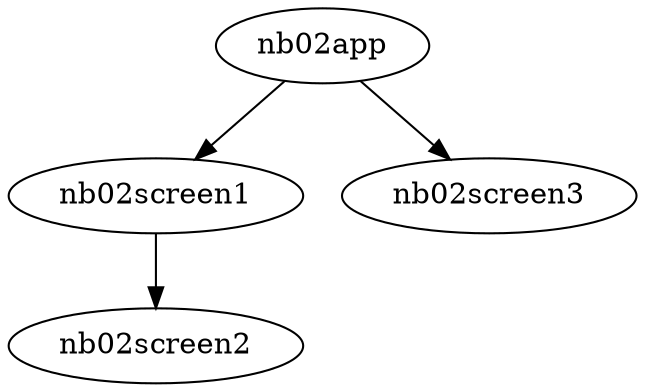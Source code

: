 digraph NodeBuildersTest02 {
  schemaFileName = "node-builders-test02-schema"
  targetsFileName = "node-builders-test02-targets"

  nb02app [type = flow, resultType = "ru.kode.test.app.AppFlowResult"]

  nb02app -> nb02screen1 -> nb02screen2
  nb02app -> nb02screen3
}
